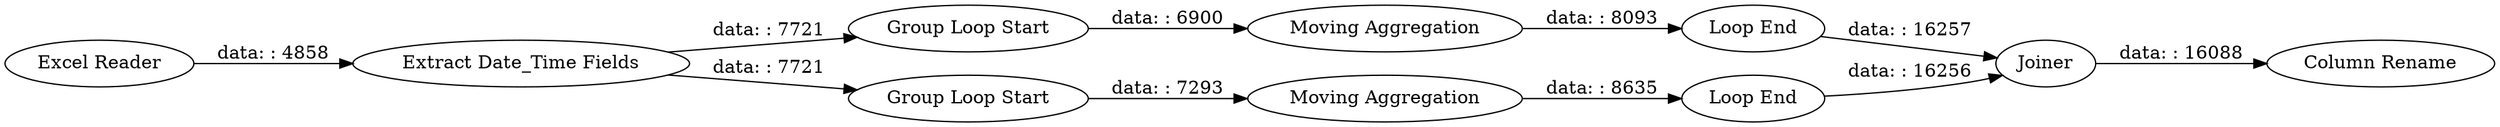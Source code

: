 digraph {
	"1114557628014309579_12" [label="Loop End"]
	"1114557628014309579_7" [label="Moving Aggregation"]
	"1114557628014309579_5" [label="Extract Date_Time Fields"]
	"1114557628014309579_2" [label="Excel Reader"]
	"1114557628014309579_9" [label=Joiner]
	"1114557628014309579_8" [label="Loop End"]
	"1114557628014309579_6" [label="Group Loop Start"]
	"1114557628014309579_3" [label="Moving Aggregation"]
	"1114557628014309579_10" [label="Column Rename"]
	"1114557628014309579_11" [label="Group Loop Start"]
	"1114557628014309579_9" -> "1114557628014309579_10" [label="data: : 16088"]
	"1114557628014309579_6" -> "1114557628014309579_7" [label="data: : 6900"]
	"1114557628014309579_2" -> "1114557628014309579_5" [label="data: : 4858"]
	"1114557628014309579_3" -> "1114557628014309579_12" [label="data: : 8635"]
	"1114557628014309579_5" -> "1114557628014309579_6" [label="data: : 7721"]
	"1114557628014309579_5" -> "1114557628014309579_11" [label="data: : 7721"]
	"1114557628014309579_7" -> "1114557628014309579_8" [label="data: : 8093"]
	"1114557628014309579_11" -> "1114557628014309579_3" [label="data: : 7293"]
	"1114557628014309579_12" -> "1114557628014309579_9" [label="data: : 16256"]
	"1114557628014309579_8" -> "1114557628014309579_9" [label="data: : 16257"]
	rankdir=LR
}
